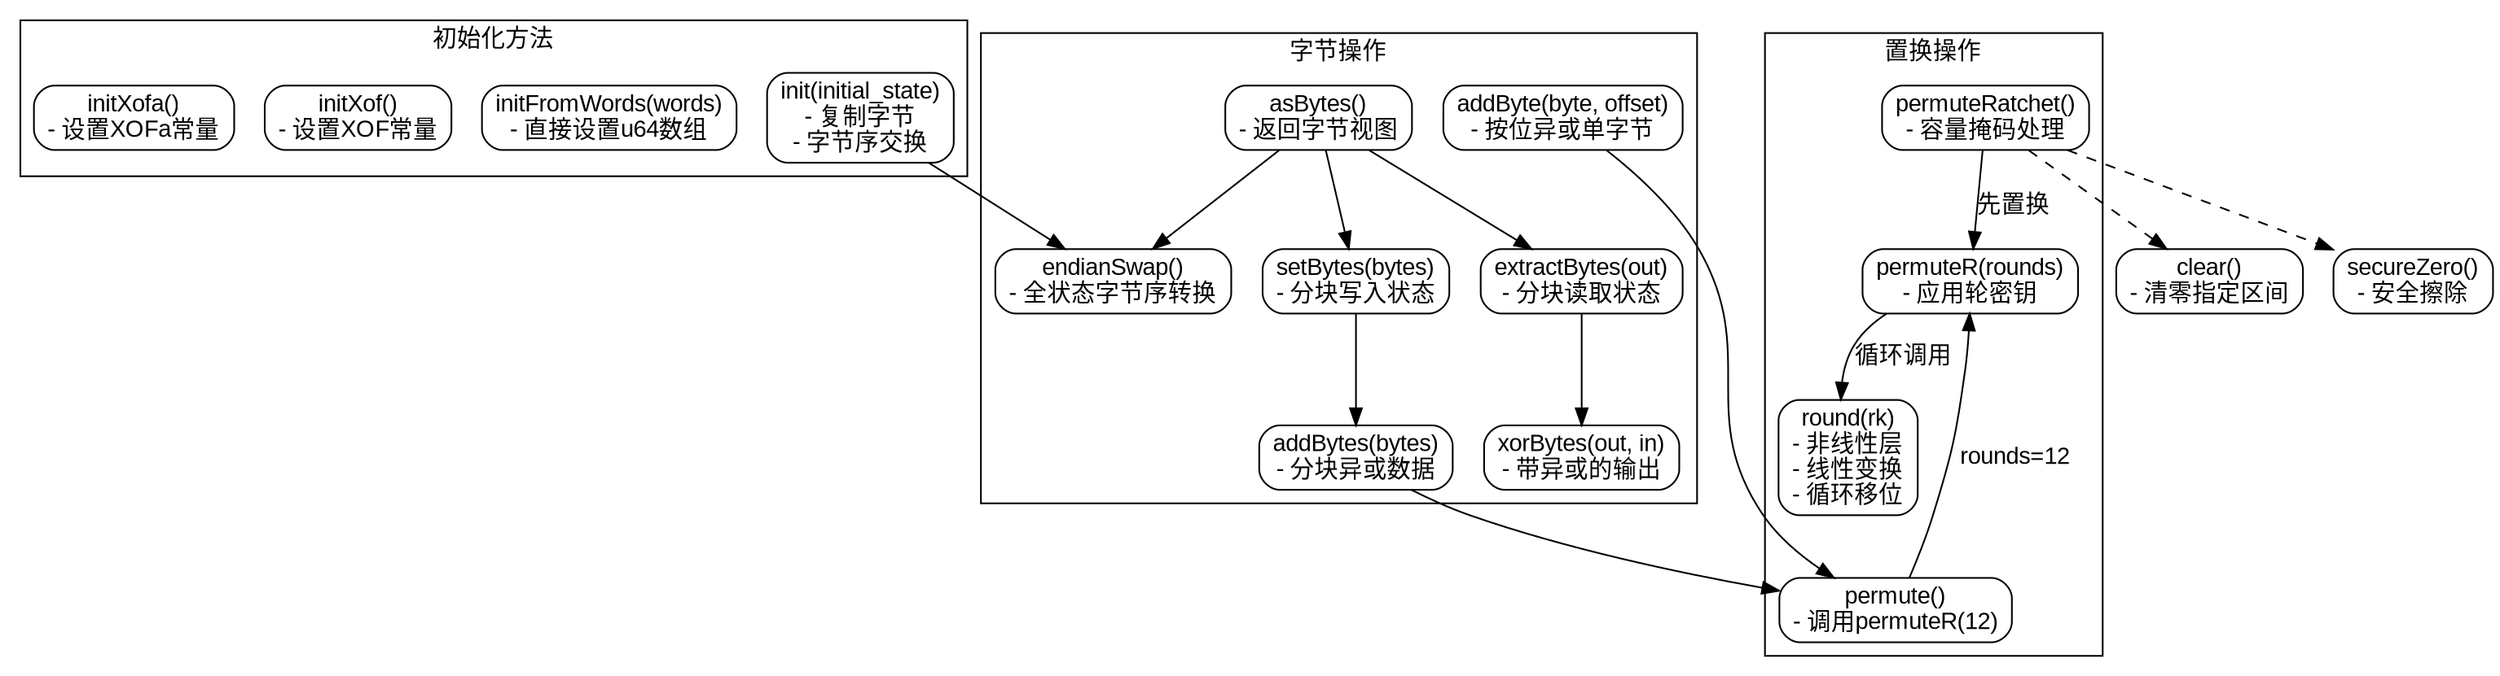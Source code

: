 
digraph AsconState {
    node [shape=rectangle, style="rounded", fontname="Arial"];
    edge [fontname="Arial"];

    // 初始化相关方法
    subgraph cluster_init {
        label="初始化方法";
        init [label="init(initial_state)\n- 复制字节\n- 字节序交换"];
        initFromWords [label="initFromWords(words)\n- 直接设置u64数组"];
        initXof [label="initXof()\n- 设置XOF常量"];
        initXofa [label="initXofa()\n- 设置XOFa常量"];
    }

    // 字节操作
    subgraph cluster_bytes {
        label="字节操作";
        asBytes [label="asBytes()\n- 返回字节视图"];
        endianSwap [label="endianSwap()\n- 全状态字节序转换"];
        setBytes [label="setBytes(bytes)\n- 分块写入状态"];
        addByte [label="addByte(byte, offset)\n- 按位异或单字节"];
        addBytes [label="addBytes(bytes)\n- 分块异或数据"];
        extractBytes [label="extractBytes(out)\n- 分块读取状态"];
        xorBytes [label="xorBytes(out, in)\n- 带异或的输出"];
    }

    // 置换核心
    subgraph cluster_permutation {
        label="置换操作";
        permuteR [label="permuteR(rounds)\n- 应用轮密钥"];
        permute [label="permute()\n- 调用permuteR(12)"];
        permuteRatchet [label="permuteRatchet()\n- 容量掩码处理"];
        round [label="round(rk)\n- 非线性层\n- 线性变换\n- 循环移位"];
    }

    // 辅助方法
    clear [label="clear()\n- 清零指定区间"];
    secureZero [label="secureZero()\n- 安全擦除"];

    // 主要调用关系
    init -> endianSwap;
    permuteR -> round [label="循环调用"];
    permute -> permuteR [label="rounds=12"];
    permuteRatchet -> permuteR [label="先置换"];

    // 数据流关系
    asBytes -> {endianSwap, setBytes, extractBytes};
    setBytes -> addBytes -> permute;
    addByte -> permute;
    extractBytes -> xorBytes;
    permuteRatchet -> {clear, secureZero} [style=dashed];
    round -> {permuteR, permute} [style=invis];
}
